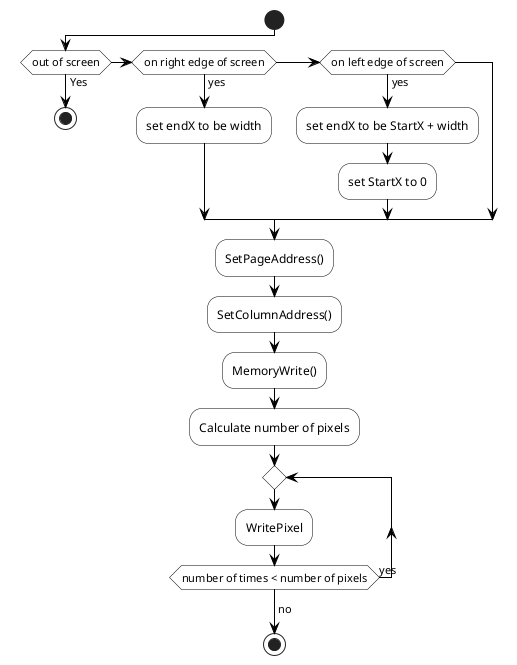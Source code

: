 @startuml
skinparam activity{
    Bordercolor black
    BackgroundColor white
    ArrowColor black
}

skinparam ActivityDiamondBorderColor black
skinparam ActivityDiamondBackgroundColor white

start
if (out of screen) then (Yes)
    stop
else if(on right edge of screen) then (yes)
    :set endX to be width;
else if(on left edge of screen) then (yes)
    :set endX to be StartX + width;
    :set StartX to 0;
endif

:SetPageAddress();
:SetColumnAddress();
:MemoryWrite();
:Calculate number of pixels;
repeat
 :WritePixel;
 repeat while (number of times < number of pixels) is (yes)
 -> no;

stop
@enduml